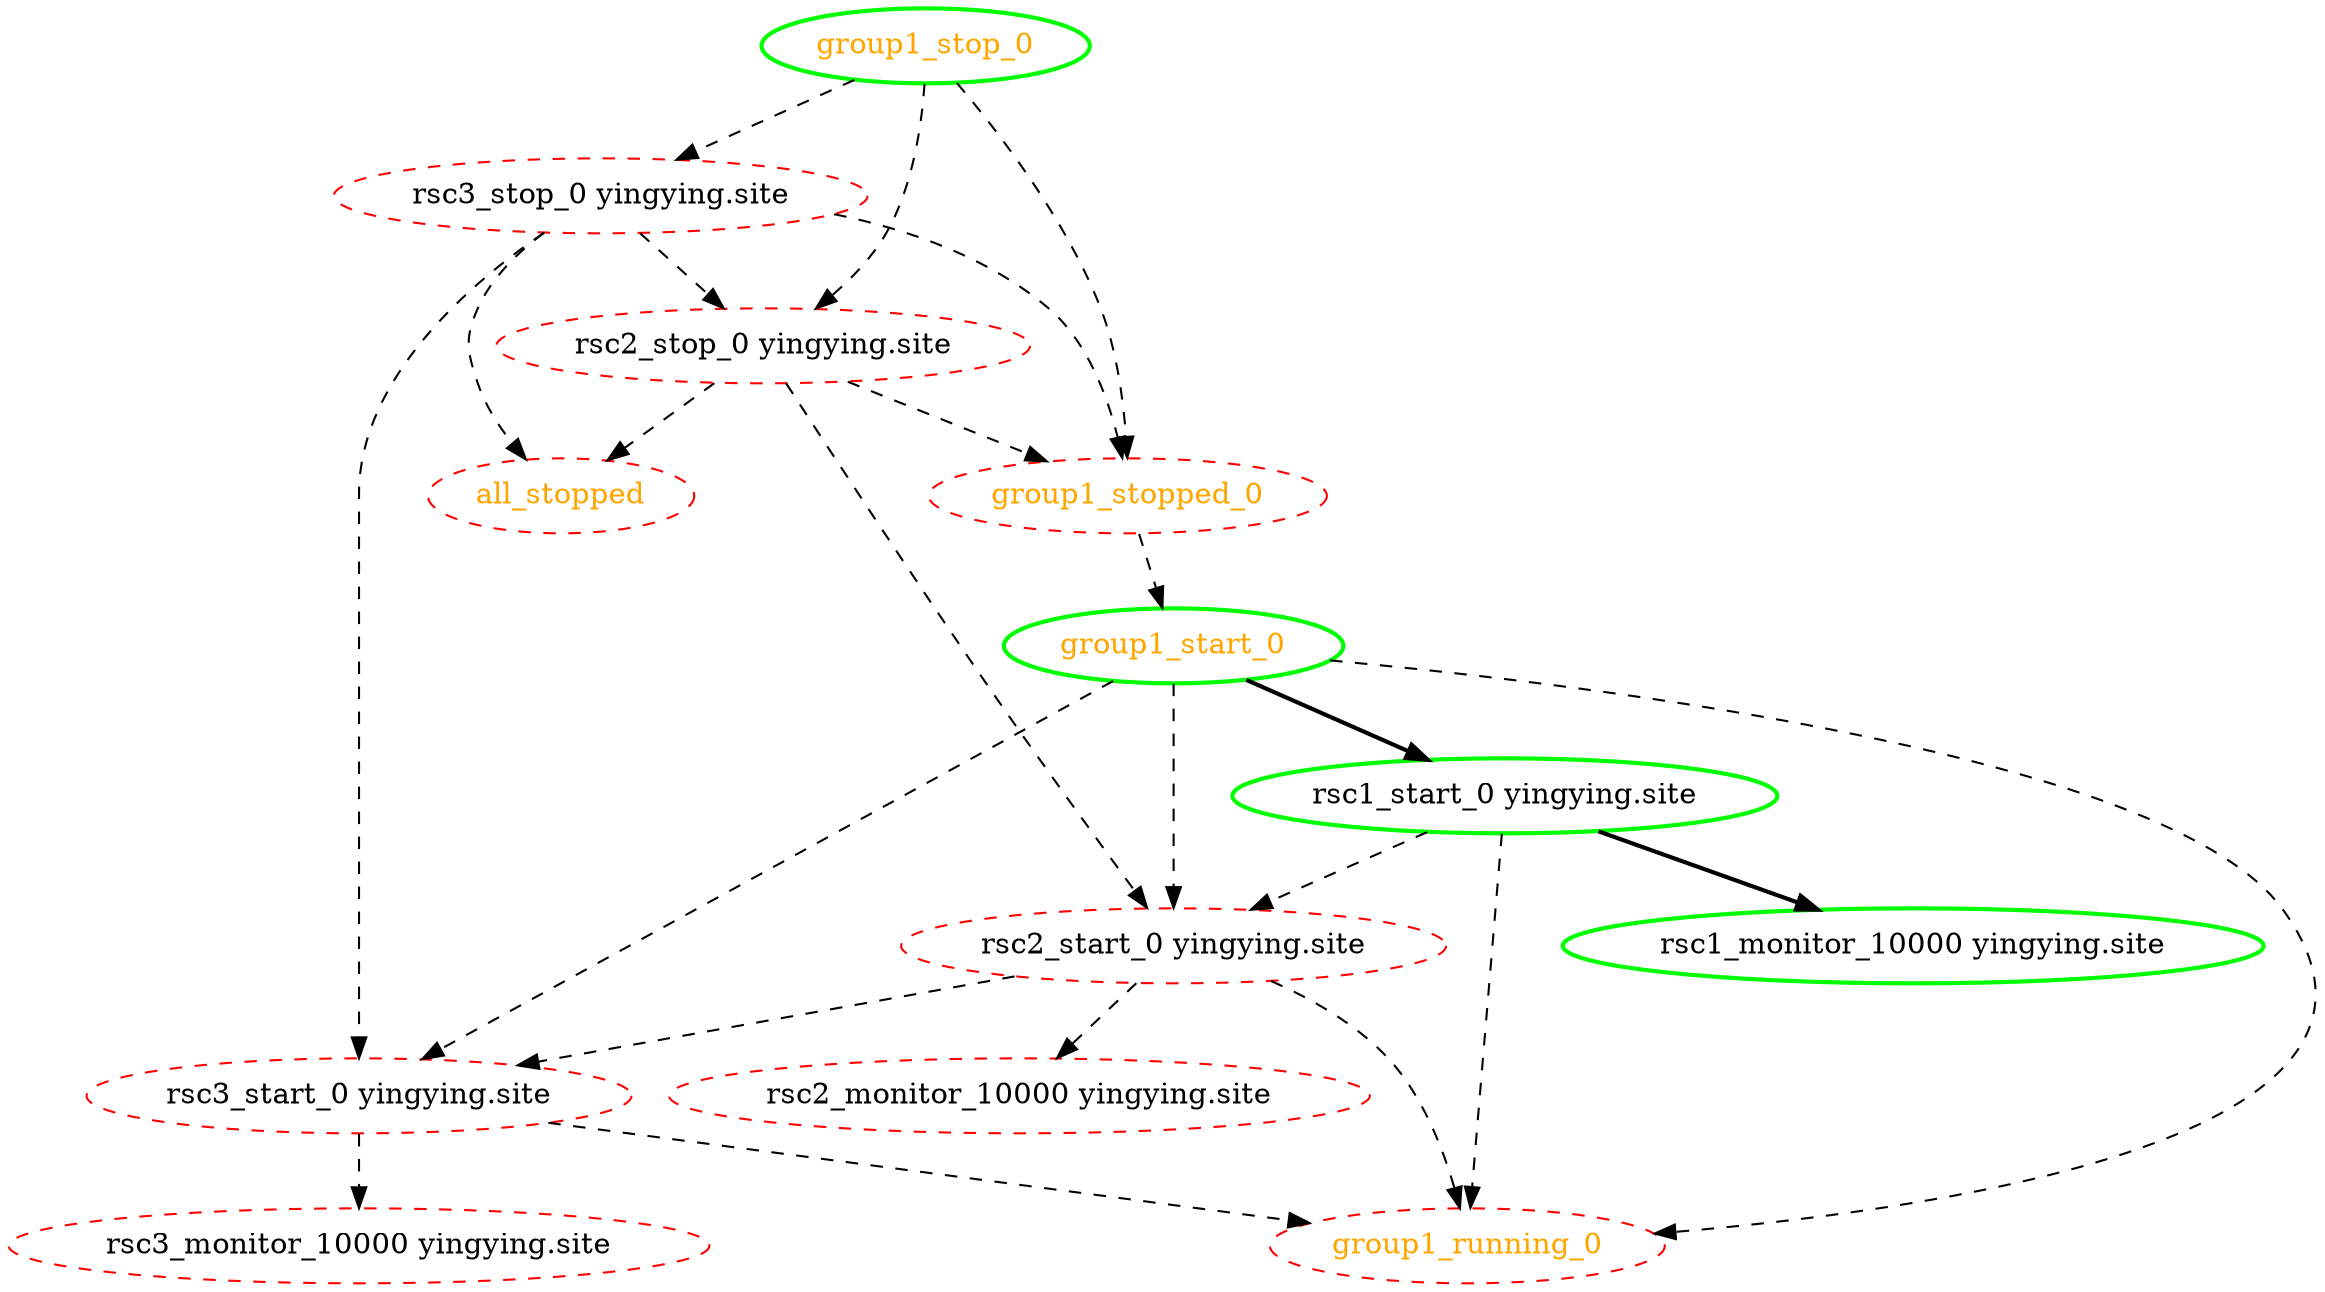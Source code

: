digraph "g" {
"all_stopped" [ style=dashed color="red" fontcolor="orange"]
"group1_running_0" [ style=dashed color="red" fontcolor="orange"]
"group1_start_0" -> "group1_running_0" [ style = dashed]
"group1_start_0" -> "rsc1_start_0 yingying.site" [ style = bold]
"group1_start_0" -> "rsc2_start_0 yingying.site" [ style = dashed]
"group1_start_0" -> "rsc3_start_0 yingying.site" [ style = dashed]
"group1_start_0" [ style=bold color="green" fontcolor="orange"]
"group1_stop_0" -> "group1_stopped_0" [ style = dashed]
"group1_stop_0" -> "rsc2_stop_0 yingying.site" [ style = dashed]
"group1_stop_0" -> "rsc3_stop_0 yingying.site" [ style = dashed]
"group1_stop_0" [ style=bold color="green" fontcolor="orange"]
"group1_stopped_0" -> "group1_start_0" [ style = dashed]
"group1_stopped_0" [ style=dashed color="red" fontcolor="orange"]
"rsc1_monitor_10000 yingying.site" [ style=bold color="green" fontcolor="black"]
"rsc1_start_0 yingying.site" -> "group1_running_0" [ style = dashed]
"rsc1_start_0 yingying.site" -> "rsc1_monitor_10000 yingying.site" [ style = bold]
"rsc1_start_0 yingying.site" -> "rsc2_start_0 yingying.site" [ style = dashed]
"rsc1_start_0 yingying.site" [ style=bold color="green" fontcolor="black"]
"rsc2_monitor_10000 yingying.site" [ style=dashed color="red" fontcolor="black"]
"rsc2_start_0 yingying.site" -> "group1_running_0" [ style = dashed]
"rsc2_start_0 yingying.site" -> "rsc2_monitor_10000 yingying.site" [ style = dashed]
"rsc2_start_0 yingying.site" -> "rsc3_start_0 yingying.site" [ style = dashed]
"rsc2_start_0 yingying.site" [ style=dashed color="red" fontcolor="black"]
"rsc2_stop_0 yingying.site" -> "all_stopped" [ style = dashed]
"rsc2_stop_0 yingying.site" -> "group1_stopped_0" [ style = dashed]
"rsc2_stop_0 yingying.site" -> "rsc2_start_0 yingying.site" [ style = dashed]
"rsc2_stop_0 yingying.site" [ style=dashed color="red" fontcolor="black"]
"rsc3_monitor_10000 yingying.site" [ style=dashed color="red" fontcolor="black"]
"rsc3_start_0 yingying.site" -> "group1_running_0" [ style = dashed]
"rsc3_start_0 yingying.site" -> "rsc3_monitor_10000 yingying.site" [ style = dashed]
"rsc3_start_0 yingying.site" [ style=dashed color="red" fontcolor="black"]
"rsc3_stop_0 yingying.site" -> "all_stopped" [ style = dashed]
"rsc3_stop_0 yingying.site" -> "group1_stopped_0" [ style = dashed]
"rsc3_stop_0 yingying.site" -> "rsc2_stop_0 yingying.site" [ style = dashed]
"rsc3_stop_0 yingying.site" -> "rsc3_start_0 yingying.site" [ style = dashed]
"rsc3_stop_0 yingying.site" [ style=dashed color="red" fontcolor="black"]
}
